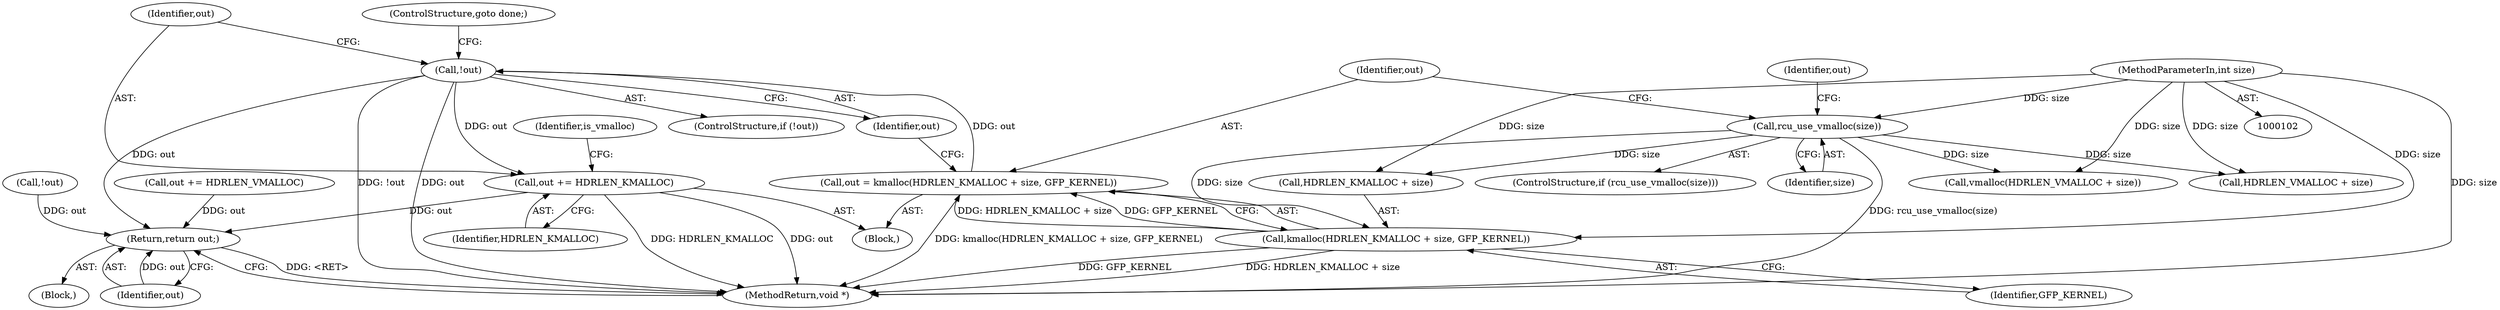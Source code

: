 digraph "0_linux_6062a8dc0517bce23e3c2f7d2fea5e22411269a3_15@pointer" {
"1000139" [label="(Call,out += HDRLEN_KMALLOC)"];
"1000136" [label="(Call,!out)"];
"1000128" [label="(Call,out = kmalloc(HDRLEN_KMALLOC + size, GFP_KERNEL))"];
"1000130" [label="(Call,kmalloc(HDRLEN_KMALLOC + size, GFP_KERNEL))"];
"1000107" [label="(Call,rcu_use_vmalloc(size))"];
"1000103" [label="(MethodParameterIn,int size)"];
"1000146" [label="(Return,return out;)"];
"1000138" [label="(ControlStructure,goto done;)"];
"1000104" [label="(Block,)"];
"1000148" [label="(MethodReturn,void *)"];
"1000107" [label="(Call,rcu_use_vmalloc(size))"];
"1000147" [label="(Identifier,out)"];
"1000113" [label="(Call,HDRLEN_VMALLOC + size)"];
"1000106" [label="(ControlStructure,if (rcu_use_vmalloc(size)))"];
"1000130" [label="(Call,kmalloc(HDRLEN_KMALLOC + size, GFP_KERNEL))"];
"1000103" [label="(MethodParameterIn,int size)"];
"1000146" [label="(Return,return out;)"];
"1000112" [label="(Call,vmalloc(HDRLEN_VMALLOC + size))"];
"1000140" [label="(Identifier,out)"];
"1000129" [label="(Identifier,out)"];
"1000131" [label="(Call,HDRLEN_KMALLOC + size)"];
"1000137" [label="(Identifier,out)"];
"1000135" [label="(ControlStructure,if (!out))"];
"1000111" [label="(Identifier,out)"];
"1000136" [label="(Call,!out)"];
"1000120" [label="(Call,out += HDRLEN_VMALLOC)"];
"1000139" [label="(Call,out += HDRLEN_KMALLOC)"];
"1000117" [label="(Call,!out)"];
"1000127" [label="(Block,)"];
"1000108" [label="(Identifier,size)"];
"1000141" [label="(Identifier,HDRLEN_KMALLOC)"];
"1000143" [label="(Identifier,is_vmalloc)"];
"1000128" [label="(Call,out = kmalloc(HDRLEN_KMALLOC + size, GFP_KERNEL))"];
"1000134" [label="(Identifier,GFP_KERNEL)"];
"1000139" -> "1000127"  [label="AST: "];
"1000139" -> "1000141"  [label="CFG: "];
"1000140" -> "1000139"  [label="AST: "];
"1000141" -> "1000139"  [label="AST: "];
"1000143" -> "1000139"  [label="CFG: "];
"1000139" -> "1000148"  [label="DDG: out"];
"1000139" -> "1000148"  [label="DDG: HDRLEN_KMALLOC"];
"1000136" -> "1000139"  [label="DDG: out"];
"1000139" -> "1000146"  [label="DDG: out"];
"1000136" -> "1000135"  [label="AST: "];
"1000136" -> "1000137"  [label="CFG: "];
"1000137" -> "1000136"  [label="AST: "];
"1000138" -> "1000136"  [label="CFG: "];
"1000140" -> "1000136"  [label="CFG: "];
"1000136" -> "1000148"  [label="DDG: out"];
"1000136" -> "1000148"  [label="DDG: !out"];
"1000128" -> "1000136"  [label="DDG: out"];
"1000136" -> "1000146"  [label="DDG: out"];
"1000128" -> "1000127"  [label="AST: "];
"1000128" -> "1000130"  [label="CFG: "];
"1000129" -> "1000128"  [label="AST: "];
"1000130" -> "1000128"  [label="AST: "];
"1000137" -> "1000128"  [label="CFG: "];
"1000128" -> "1000148"  [label="DDG: kmalloc(HDRLEN_KMALLOC + size, GFP_KERNEL)"];
"1000130" -> "1000128"  [label="DDG: HDRLEN_KMALLOC + size"];
"1000130" -> "1000128"  [label="DDG: GFP_KERNEL"];
"1000130" -> "1000134"  [label="CFG: "];
"1000131" -> "1000130"  [label="AST: "];
"1000134" -> "1000130"  [label="AST: "];
"1000130" -> "1000148"  [label="DDG: GFP_KERNEL"];
"1000130" -> "1000148"  [label="DDG: HDRLEN_KMALLOC + size"];
"1000107" -> "1000130"  [label="DDG: size"];
"1000103" -> "1000130"  [label="DDG: size"];
"1000107" -> "1000106"  [label="AST: "];
"1000107" -> "1000108"  [label="CFG: "];
"1000108" -> "1000107"  [label="AST: "];
"1000111" -> "1000107"  [label="CFG: "];
"1000129" -> "1000107"  [label="CFG: "];
"1000107" -> "1000148"  [label="DDG: rcu_use_vmalloc(size)"];
"1000103" -> "1000107"  [label="DDG: size"];
"1000107" -> "1000112"  [label="DDG: size"];
"1000107" -> "1000113"  [label="DDG: size"];
"1000107" -> "1000131"  [label="DDG: size"];
"1000103" -> "1000102"  [label="AST: "];
"1000103" -> "1000148"  [label="DDG: size"];
"1000103" -> "1000112"  [label="DDG: size"];
"1000103" -> "1000113"  [label="DDG: size"];
"1000103" -> "1000131"  [label="DDG: size"];
"1000146" -> "1000104"  [label="AST: "];
"1000146" -> "1000147"  [label="CFG: "];
"1000147" -> "1000146"  [label="AST: "];
"1000148" -> "1000146"  [label="CFG: "];
"1000146" -> "1000148"  [label="DDG: <RET>"];
"1000147" -> "1000146"  [label="DDG: out"];
"1000120" -> "1000146"  [label="DDG: out"];
"1000117" -> "1000146"  [label="DDG: out"];
}
